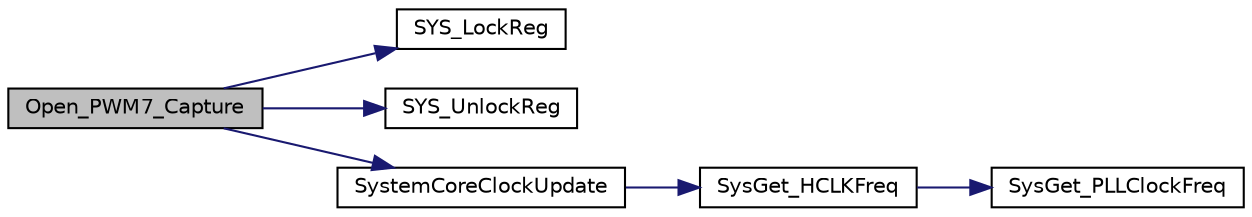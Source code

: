 digraph "Open_PWM7_Capture"
{
 // LATEX_PDF_SIZE
  edge [fontname="Helvetica",fontsize="10",labelfontname="Helvetica",labelfontsize="10"];
  node [fontname="Helvetica",fontsize="10",shape=record];
  rankdir="LR";
  Node1 [label="Open_PWM7_Capture",height=0.2,width=0.4,color="black", fillcolor="grey75", style="filled", fontcolor="black",tooltip=" "];
  Node1 -> Node2 [color="midnightblue",fontsize="10",style="solid",fontname="Helvetica"];
  Node2 [label="SYS_LockReg",height=0.2,width=0.4,color="black", fillcolor="white", style="filled",URL="$d6/d7a/group___n_a_n_o100___s_y_s___e_x_p_o_r_t_e_d___f_u_n_c_t_i_o_n_s.html#ga2515be1570613d2643ee1a4462e43bab",tooltip="Enable register write-protection function."];
  Node1 -> Node3 [color="midnightblue",fontsize="10",style="solid",fontname="Helvetica"];
  Node3 [label="SYS_UnlockReg",height=0.2,width=0.4,color="black", fillcolor="white", style="filled",URL="$d6/d7a/group___n_a_n_o100___s_y_s___e_x_p_o_r_t_e_d___f_u_n_c_t_i_o_n_s.html#gadb5721a36bae271ec23eac8e37d87cc3",tooltip="Disable register write-protection function."];
  Node1 -> Node4 [color="midnightblue",fontsize="10",style="solid",fontname="Helvetica"];
  Node4 [label="SystemCoreClockUpdate",height=0.2,width=0.4,color="black", fillcolor="white", style="filled",URL="$de/d38/system___nano100_series_8c.html#ae0c36a9591fe6e9c45ecb21a794f0f0f",tooltip="Updates the SystemCoreClock with current core Clock retrieved from CPU registers."];
  Node4 -> Node5 [color="midnightblue",fontsize="10",style="solid",fontname="Helvetica"];
  Node5 [label="SysGet_HCLKFreq",height=0.2,width=0.4,color="black", fillcolor="white", style="filled",URL="$de/d38/system___nano100_series_8c.html#aca6d5b465c5468d7dc1f3675e834c1b9",tooltip="Get current HCLK clock frequency."];
  Node5 -> Node6 [color="midnightblue",fontsize="10",style="solid",fontname="Helvetica"];
  Node6 [label="SysGet_PLLClockFreq",height=0.2,width=0.4,color="black", fillcolor="white", style="filled",URL="$de/d38/system___nano100_series_8c.html#ad0eab36ae6ce25e23219dc6a1e8fa73a",tooltip="Calculate current PLL clock frequency."];
}
